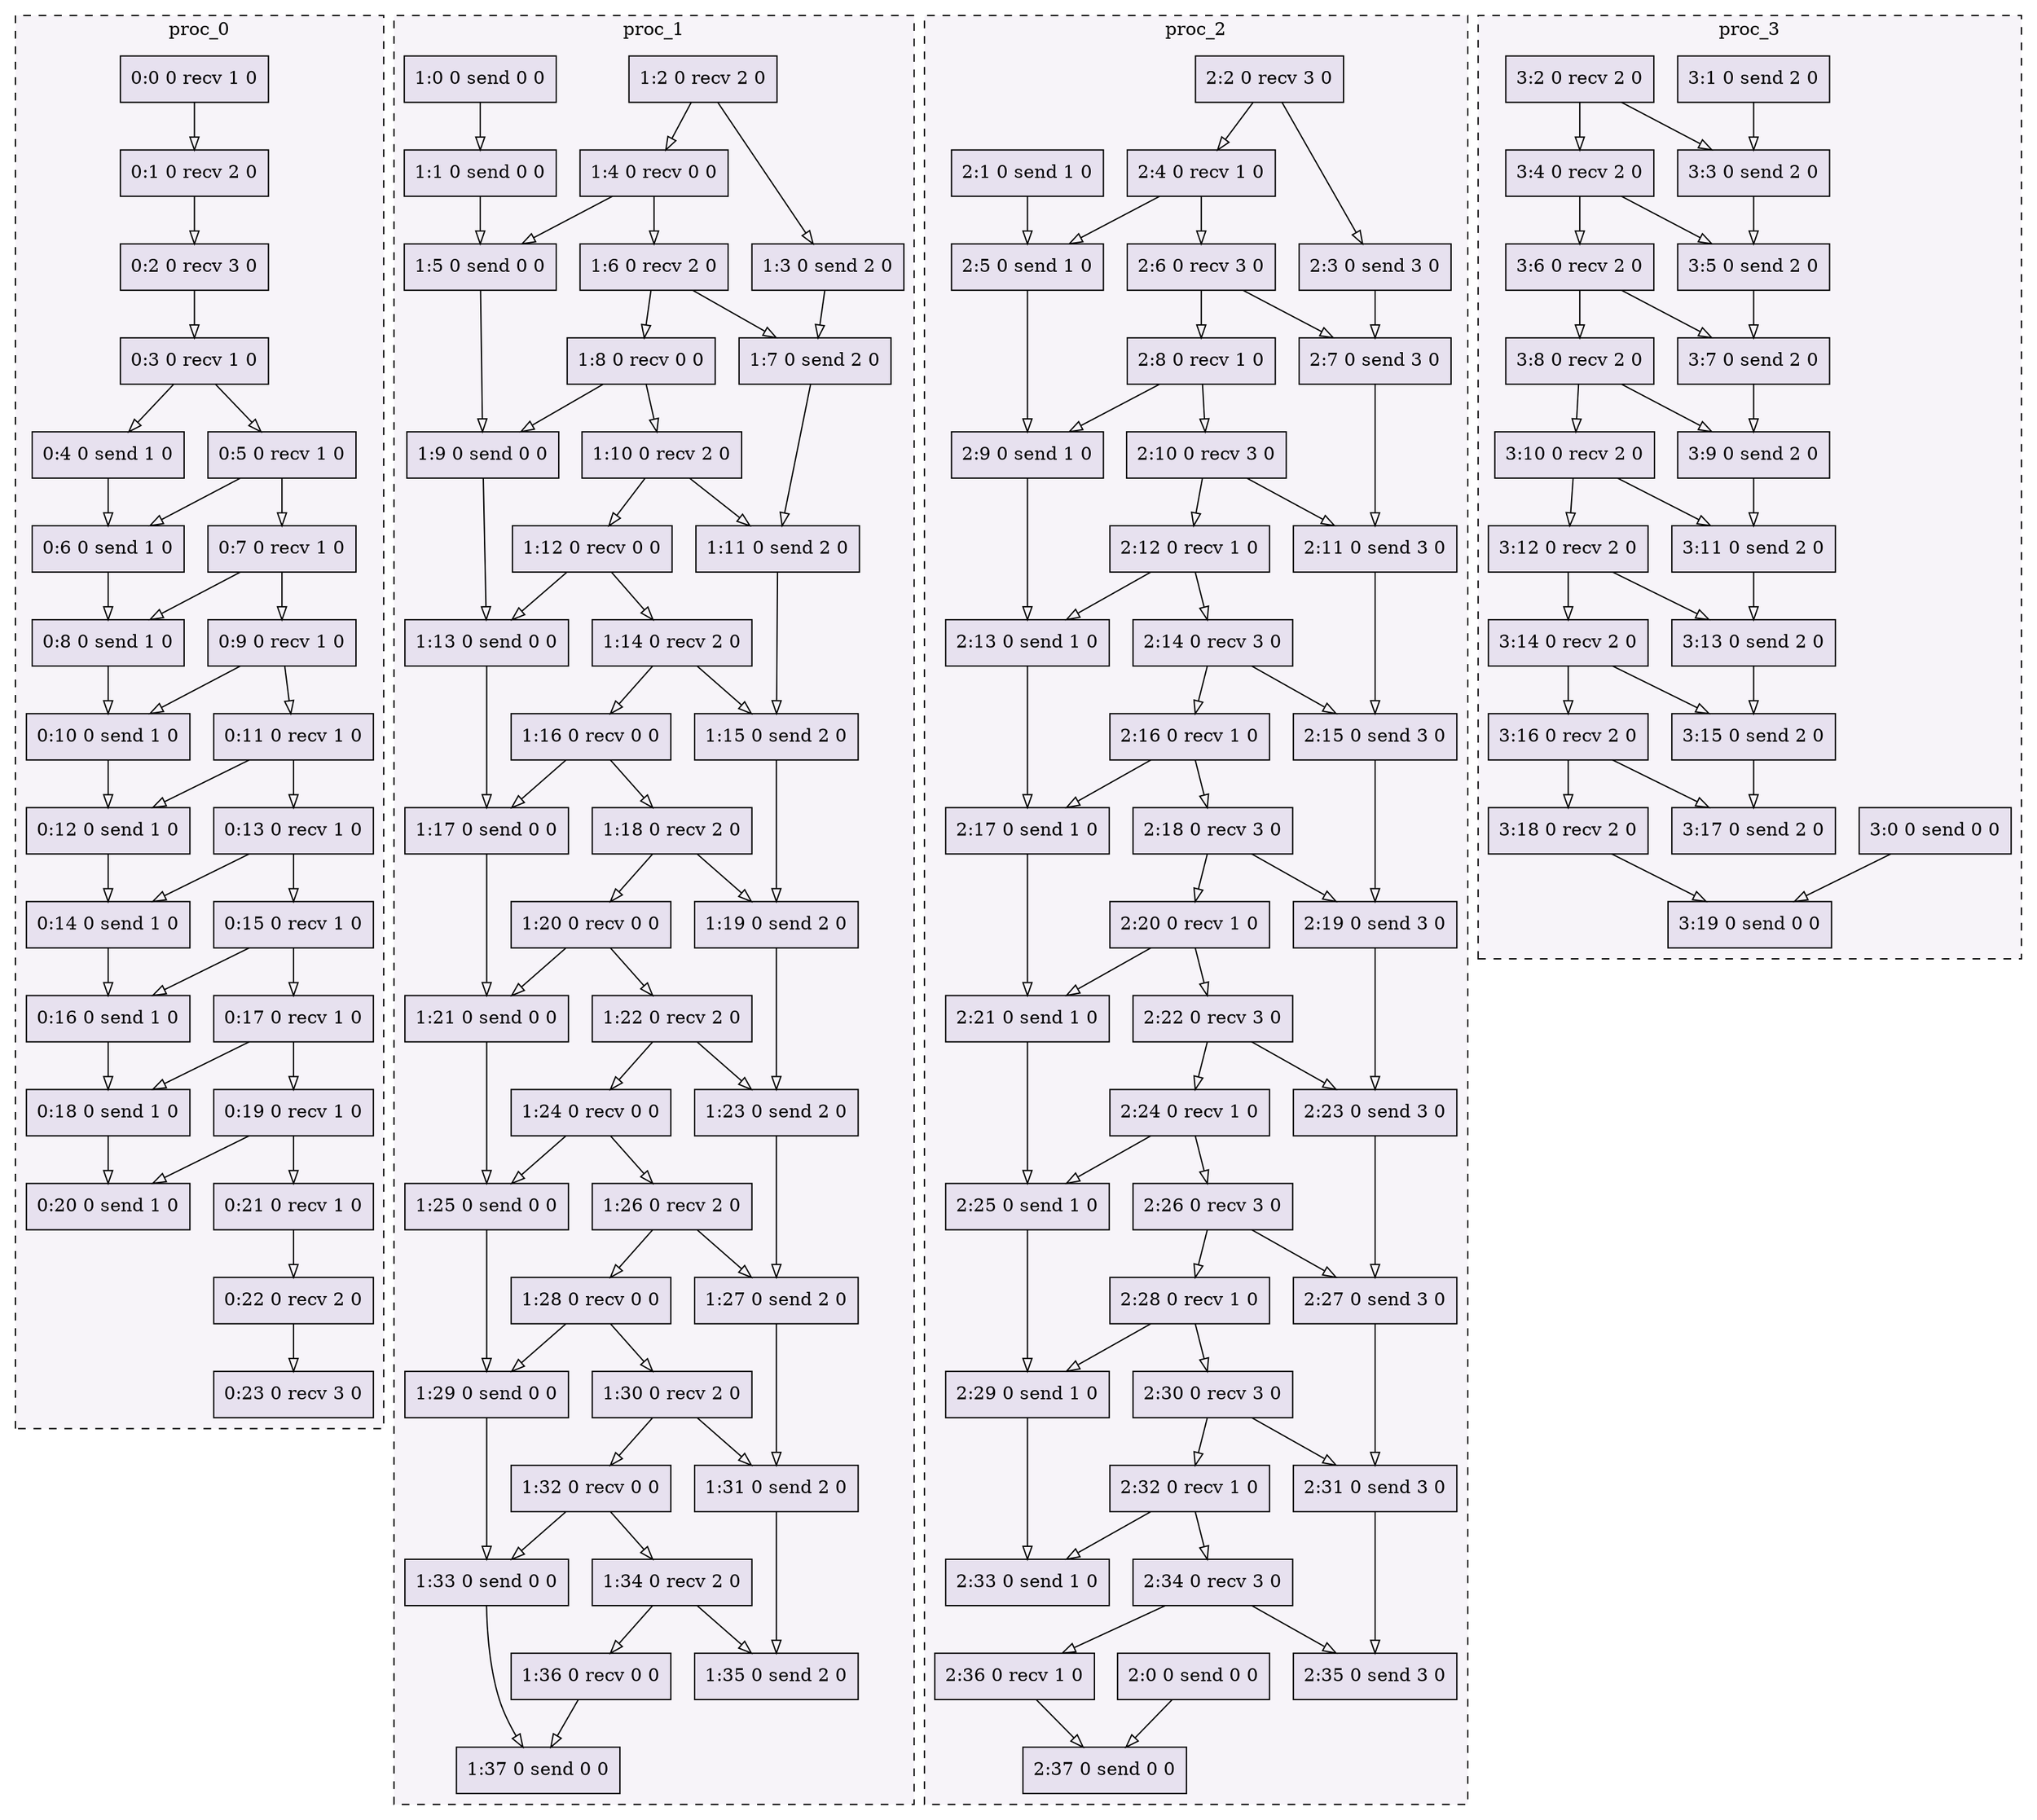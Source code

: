 digraph{node[shape=record style=filled colorscheme=purd9 fillcolor=2];subgraph cluster0{style=dashed;colorscheme=purd9;bgcolor=1;edge[arrowhead=empty];label=proc_0;0[label="0:0 0 recv 1 0"];1[label="0:1 0 recv 2 0"];2[label="0:2 0 recv 3 0"];3[label="0:3 0 recv 1 0"];4[label="0:4 0 send 1 0"];5[label="0:5 0 recv 1 0"];6[label="0:6 0 send 1 0"];7[label="0:7 0 recv 1 0"];8[label="0:8 0 send 1 0"];9[label="0:9 0 recv 1 0"];10[label="0:10 0 send 1 0"];11[label="0:11 0 recv 1 0"];12[label="0:12 0 send 1 0"];13[label="0:13 0 recv 1 0"];14[label="0:14 0 send 1 0"];15[label="0:15 0 recv 1 0"];16[label="0:16 0 send 1 0"];17[label="0:17 0 recv 1 0"];18[label="0:18 0 send 1 0"];19[label="0:19 0 recv 1 0"];20[label="0:20 0 send 1 0"];21[label="0:21 0 recv 1 0"];22[label="0:22 0 recv 2 0"];23[label="0:23 0 recv 3 0"];0->1;1->2;2->3;3->4;3->5;5->6;4->6;5->7;7->8;6->8;7->9;9->10;8->10;9->11;11->12;10->12;11->13;13->14;12->14;13->15;15->16;14->16;15->17;17->18;16->18;17->19;19->20;18->20;19->21;21->22;22->23;}subgraph cluster1{style=dashed;colorscheme=purd9;bgcolor=1;edge[arrowhead=empty];label=proc_1;24[label="1:0 0 send 0 0"];25[label="1:1 0 send 0 0"];26[label="1:2 0 recv 2 0"];27[label="1:3 0 send 2 0"];28[label="1:4 0 recv 0 0"];29[label="1:5 0 send 0 0"];30[label="1:6 0 recv 2 0"];31[label="1:7 0 send 2 0"];32[label="1:8 0 recv 0 0"];33[label="1:9 0 send 0 0"];34[label="1:10 0 recv 2 0"];35[label="1:11 0 send 2 0"];36[label="1:12 0 recv 0 0"];37[label="1:13 0 send 0 0"];38[label="1:14 0 recv 2 0"];39[label="1:15 0 send 2 0"];40[label="1:16 0 recv 0 0"];41[label="1:17 0 send 0 0"];42[label="1:18 0 recv 2 0"];43[label="1:19 0 send 2 0"];44[label="1:20 0 recv 0 0"];45[label="1:21 0 send 0 0"];46[label="1:22 0 recv 2 0"];47[label="1:23 0 send 2 0"];48[label="1:24 0 recv 0 0"];49[label="1:25 0 send 0 0"];50[label="1:26 0 recv 2 0"];51[label="1:27 0 send 2 0"];52[label="1:28 0 recv 0 0"];53[label="1:29 0 send 0 0"];54[label="1:30 0 recv 2 0"];55[label="1:31 0 send 2 0"];56[label="1:32 0 recv 0 0"];57[label="1:33 0 send 0 0"];58[label="1:34 0 recv 2 0"];59[label="1:35 0 send 2 0"];60[label="1:36 0 recv 0 0"];61[label="1:37 0 send 0 0"];24->25;26->27;26->28;28->29;25->29;28->30;30->31;27->31;30->32;32->33;29->33;32->34;34->35;31->35;34->36;36->37;33->37;36->38;38->39;35->39;38->40;40->41;37->41;40->42;42->43;39->43;42->44;44->45;41->45;44->46;46->47;43->47;46->48;48->49;45->49;48->50;50->51;47->51;50->52;52->53;49->53;52->54;54->55;51->55;54->56;56->57;53->57;56->58;58->59;55->59;58->60;60->61;57->61;}subgraph cluster2{style=dashed;colorscheme=purd9;bgcolor=1;edge[arrowhead=empty];label=proc_2;62[label="2:0 0 send 0 0"];63[label="2:1 0 send 1 0"];64[label="2:2 0 recv 3 0"];65[label="2:3 0 send 3 0"];66[label="2:4 0 recv 1 0"];67[label="2:5 0 send 1 0"];68[label="2:6 0 recv 3 0"];69[label="2:7 0 send 3 0"];70[label="2:8 0 recv 1 0"];71[label="2:9 0 send 1 0"];72[label="2:10 0 recv 3 0"];73[label="2:11 0 send 3 0"];74[label="2:12 0 recv 1 0"];75[label="2:13 0 send 1 0"];76[label="2:14 0 recv 3 0"];77[label="2:15 0 send 3 0"];78[label="2:16 0 recv 1 0"];79[label="2:17 0 send 1 0"];80[label="2:18 0 recv 3 0"];81[label="2:19 0 send 3 0"];82[label="2:20 0 recv 1 0"];83[label="2:21 0 send 1 0"];84[label="2:22 0 recv 3 0"];85[label="2:23 0 send 3 0"];86[label="2:24 0 recv 1 0"];87[label="2:25 0 send 1 0"];88[label="2:26 0 recv 3 0"];89[label="2:27 0 send 3 0"];90[label="2:28 0 recv 1 0"];91[label="2:29 0 send 1 0"];92[label="2:30 0 recv 3 0"];93[label="2:31 0 send 3 0"];94[label="2:32 0 recv 1 0"];95[label="2:33 0 send 1 0"];96[label="2:34 0 recv 3 0"];97[label="2:35 0 send 3 0"];98[label="2:36 0 recv 1 0"];99[label="2:37 0 send 0 0"];64->65;64->66;66->67;63->67;66->68;68->69;65->69;68->70;70->71;67->71;70->72;72->73;69->73;72->74;74->75;71->75;74->76;76->77;73->77;76->78;78->79;75->79;78->80;80->81;77->81;80->82;82->83;79->83;82->84;84->85;81->85;84->86;86->87;83->87;86->88;88->89;85->89;88->90;90->91;87->91;90->92;92->93;89->93;92->94;94->95;91->95;94->96;96->97;93->97;96->98;98->99;62->99;}subgraph cluster3{style=dashed;colorscheme=purd9;bgcolor=1;edge[arrowhead=empty];label=proc_3;100[label="3:0 0 send 0 0"];101[label="3:1 0 send 2 0"];102[label="3:2 0 recv 2 0"];103[label="3:3 0 send 2 0"];104[label="3:4 0 recv 2 0"];105[label="3:5 0 send 2 0"];106[label="3:6 0 recv 2 0"];107[label="3:7 0 send 2 0"];108[label="3:8 0 recv 2 0"];109[label="3:9 0 send 2 0"];110[label="3:10 0 recv 2 0"];111[label="3:11 0 send 2 0"];112[label="3:12 0 recv 2 0"];113[label="3:13 0 send 2 0"];114[label="3:14 0 recv 2 0"];115[label="3:15 0 send 2 0"];116[label="3:16 0 recv 2 0"];117[label="3:17 0 send 2 0"];118[label="3:18 0 recv 2 0"];119[label="3:19 0 send 0 0"];102->103;101->103;102->104;104->105;103->105;104->106;106->107;105->107;106->108;108->109;107->109;108->110;110->111;109->111;110->112;112->113;111->113;112->114;114->115;113->115;114->116;116->117;115->117;116->118;118->119;100->119;}}